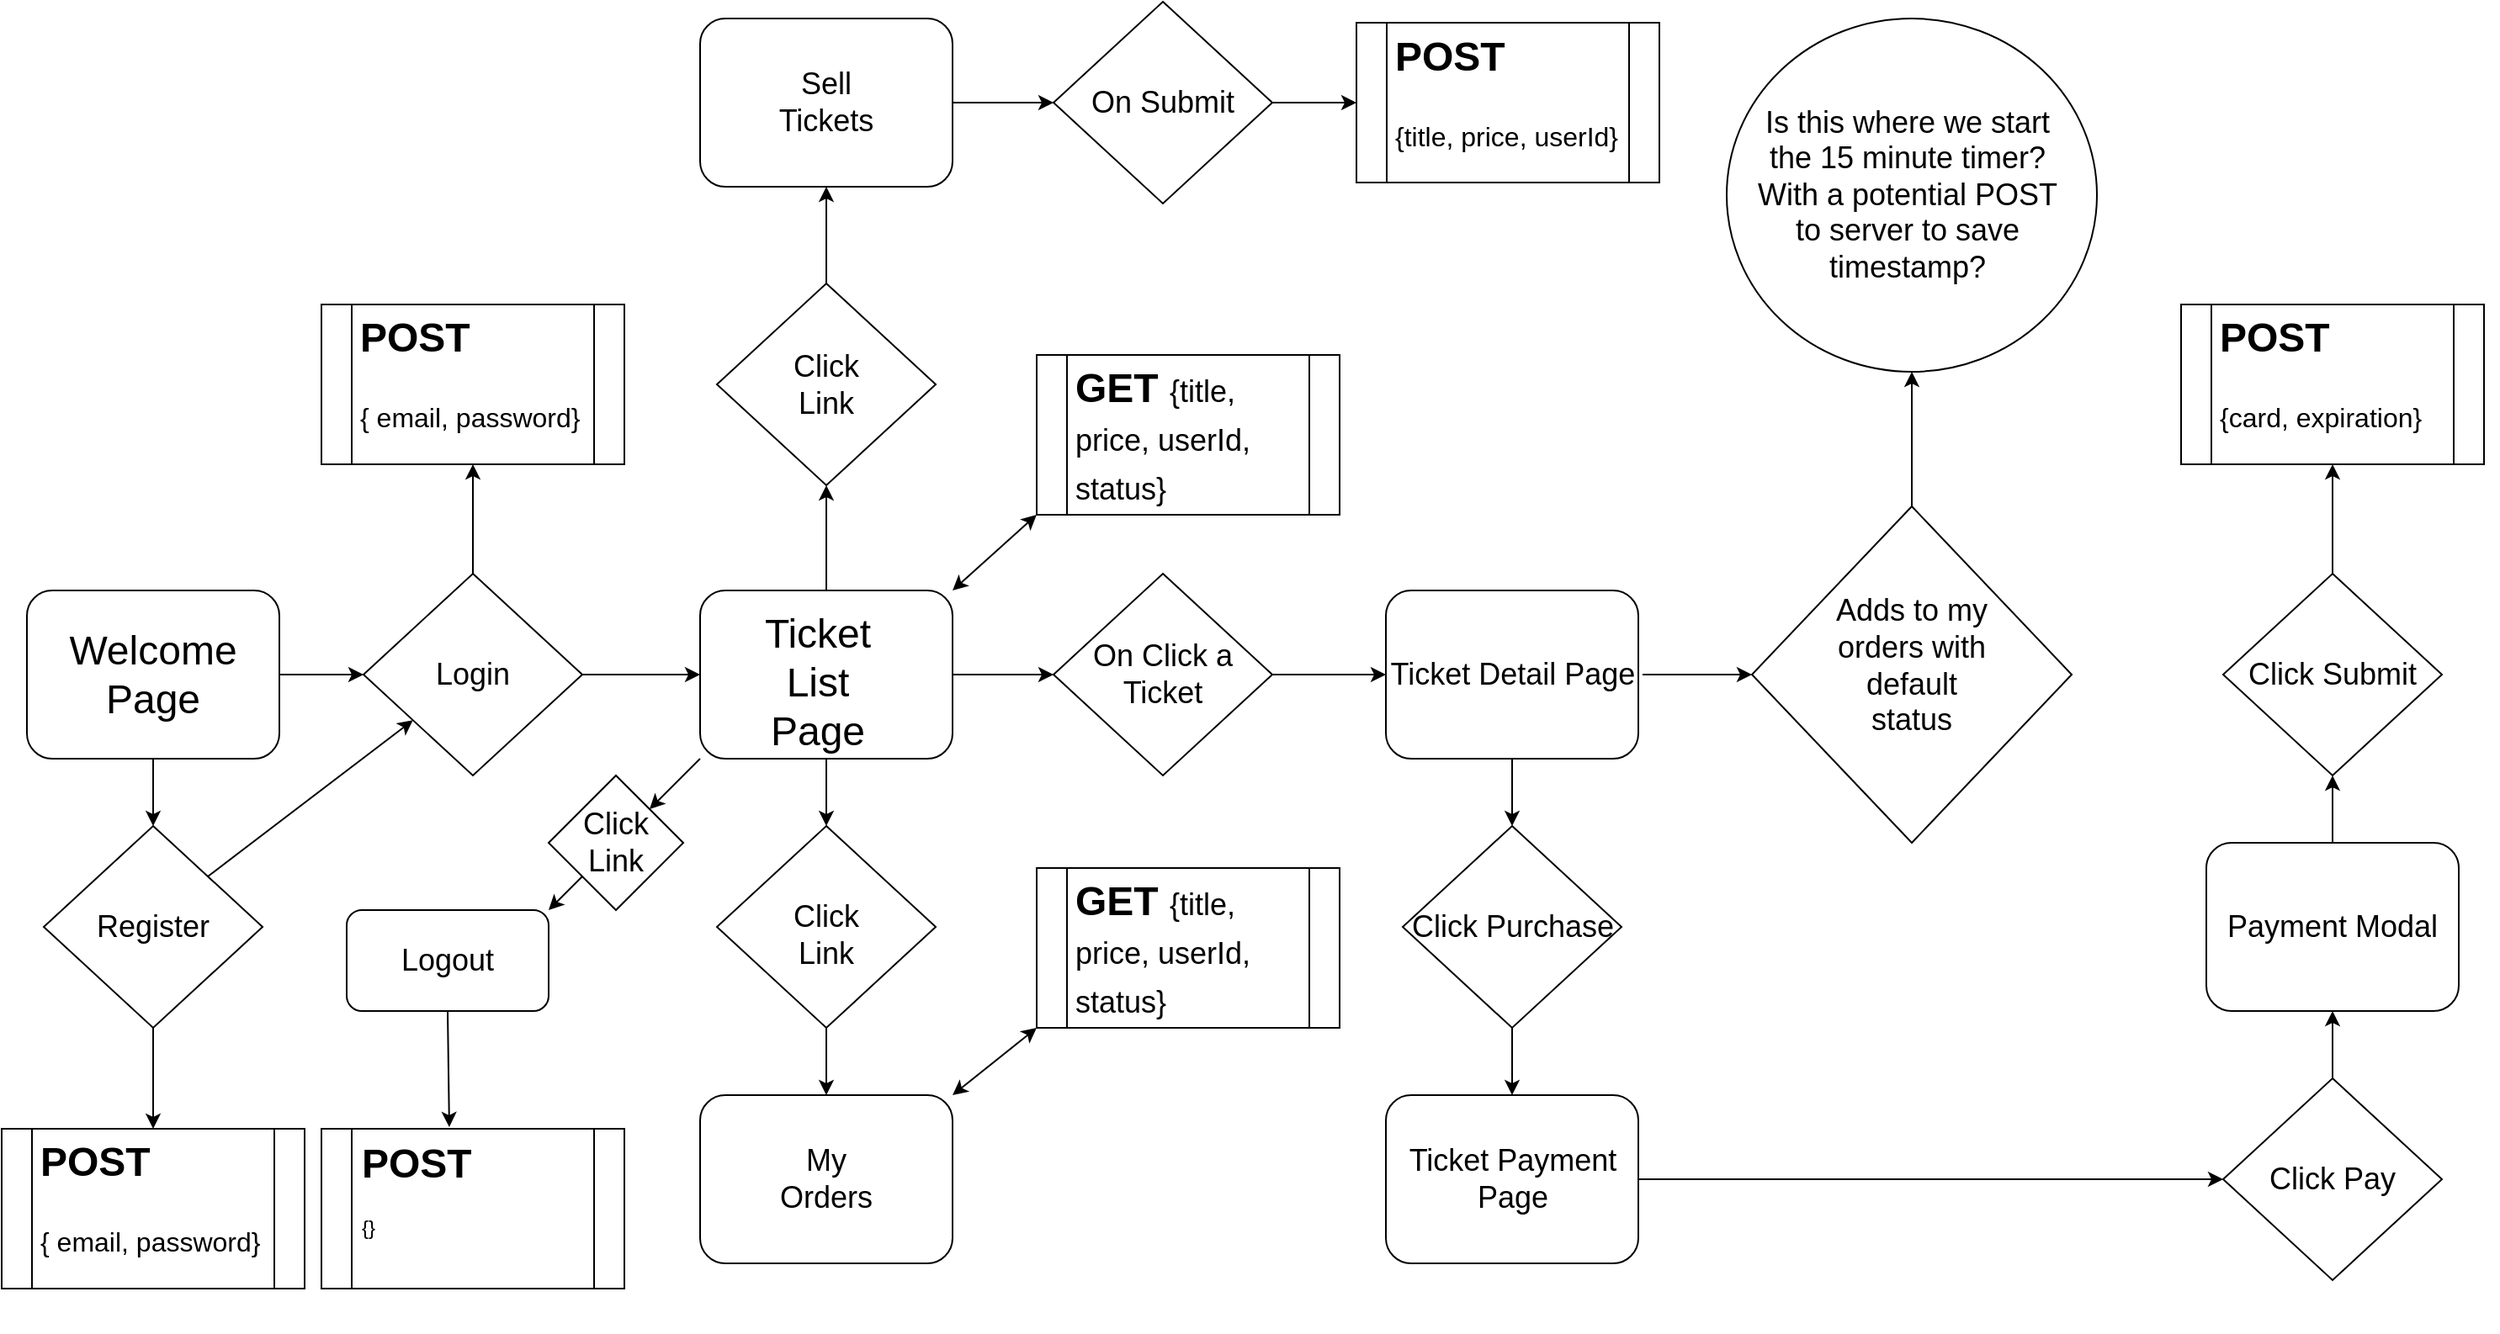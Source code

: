 <mxfile version="14.1.8" type="device"><diagram id="C5RBs43oDa-KdzZeNtuy" name="Page-1"><mxGraphModel dx="1551" dy="2320" grid="1" gridSize="10" guides="1" tooltips="1" connect="1" arrows="1" fold="1" page="1" pageScale="1" pageWidth="827" pageHeight="1169" math="0" shadow="0"><root><mxCell id="WIyWlLk6GJQsqaUBKTNV-0"/><mxCell id="WIyWlLk6GJQsqaUBKTNV-1" parent="WIyWlLk6GJQsqaUBKTNV-0"/><mxCell id="r3c4zPaoaeWvasY9uusn-0" value="" style="rounded=1;whiteSpace=wrap;html=1;" vertex="1" parent="WIyWlLk6GJQsqaUBKTNV-1"><mxGeometry x="140" y="190" width="150" height="100" as="geometry"/></mxCell><mxCell id="r3c4zPaoaeWvasY9uusn-1" value="&lt;font style=&quot;font-size: 24px&quot;&gt;Welcome Page&lt;/font&gt;" style="text;html=1;strokeColor=none;fillColor=none;align=center;verticalAlign=middle;whiteSpace=wrap;rounded=0;" vertex="1" parent="WIyWlLk6GJQsqaUBKTNV-1"><mxGeometry x="195" y="230" width="40" height="20" as="geometry"/></mxCell><mxCell id="r3c4zPaoaeWvasY9uusn-2" value="" style="rounded=1;whiteSpace=wrap;html=1;" vertex="1" parent="WIyWlLk6GJQsqaUBKTNV-1"><mxGeometry x="540" y="190" width="150" height="100" as="geometry"/></mxCell><mxCell id="r3c4zPaoaeWvasY9uusn-3" value="&lt;span style=&quot;font-size: 24px&quot;&gt;Ticket List Page&lt;/span&gt;" style="text;html=1;strokeColor=none;fillColor=none;align=center;verticalAlign=middle;whiteSpace=wrap;rounded=0;" vertex="1" parent="WIyWlLk6GJQsqaUBKTNV-1"><mxGeometry x="580" y="240" width="60" height="10" as="geometry"/></mxCell><mxCell id="r3c4zPaoaeWvasY9uusn-5" value="" style="rhombus;whiteSpace=wrap;html=1;" vertex="1" parent="WIyWlLk6GJQsqaUBKTNV-1"><mxGeometry x="340" y="180" width="130" height="120" as="geometry"/></mxCell><mxCell id="r3c4zPaoaeWvasY9uusn-6" value="&lt;font style=&quot;font-size: 18px&quot;&gt;Login&lt;/font&gt;" style="text;html=1;strokeColor=none;fillColor=none;align=center;verticalAlign=middle;whiteSpace=wrap;rounded=0;" vertex="1" parent="WIyWlLk6GJQsqaUBKTNV-1"><mxGeometry x="385" y="230" width="40" height="20" as="geometry"/></mxCell><mxCell id="r3c4zPaoaeWvasY9uusn-7" value="" style="endArrow=classic;html=1;exitX=1;exitY=0.5;exitDx=0;exitDy=0;entryX=0;entryY=0.5;entryDx=0;entryDy=0;" edge="1" parent="WIyWlLk6GJQsqaUBKTNV-1" source="r3c4zPaoaeWvasY9uusn-0" target="r3c4zPaoaeWvasY9uusn-5"><mxGeometry width="50" height="50" relative="1" as="geometry"><mxPoint x="390" y="410" as="sourcePoint"/><mxPoint x="440" y="360" as="targetPoint"/></mxGeometry></mxCell><mxCell id="r3c4zPaoaeWvasY9uusn-8" value="" style="rhombus;whiteSpace=wrap;html=1;" vertex="1" parent="WIyWlLk6GJQsqaUBKTNV-1"><mxGeometry x="175" y="350" width="80" height="80" as="geometry"/></mxCell><mxCell id="r3c4zPaoaeWvasY9uusn-9" value="" style="rhombus;whiteSpace=wrap;html=1;" vertex="1" parent="WIyWlLk6GJQsqaUBKTNV-1"><mxGeometry x="150" y="330" width="130" height="120" as="geometry"/></mxCell><mxCell id="r3c4zPaoaeWvasY9uusn-10" value="&lt;font style=&quot;font-size: 18px&quot;&gt;Register&lt;/font&gt;" style="text;html=1;strokeColor=none;fillColor=none;align=center;verticalAlign=middle;whiteSpace=wrap;rounded=0;" vertex="1" parent="WIyWlLk6GJQsqaUBKTNV-1"><mxGeometry x="195" y="380" width="40" height="20" as="geometry"/></mxCell><mxCell id="r3c4zPaoaeWvasY9uusn-11" value="" style="endArrow=classic;html=1;exitX=1;exitY=0;exitDx=0;exitDy=0;" edge="1" parent="WIyWlLk6GJQsqaUBKTNV-1" source="r3c4zPaoaeWvasY9uusn-9" target="r3c4zPaoaeWvasY9uusn-5"><mxGeometry width="50" height="50" relative="1" as="geometry"><mxPoint x="390" y="410" as="sourcePoint"/><mxPoint x="440" y="360" as="targetPoint"/></mxGeometry></mxCell><mxCell id="r3c4zPaoaeWvasY9uusn-12" value="" style="endArrow=classic;html=1;" edge="1" parent="WIyWlLk6GJQsqaUBKTNV-1" source="r3c4zPaoaeWvasY9uusn-0"><mxGeometry width="50" height="50" relative="1" as="geometry"><mxPoint x="215" y="340" as="sourcePoint"/><mxPoint x="215" y="330" as="targetPoint"/></mxGeometry></mxCell><mxCell id="r3c4zPaoaeWvasY9uusn-13" value="" style="shape=process;whiteSpace=wrap;html=1;backgroundOutline=1;" vertex="1" parent="WIyWlLk6GJQsqaUBKTNV-1"><mxGeometry x="125" y="510" width="180" height="95" as="geometry"/></mxCell><mxCell id="r3c4zPaoaeWvasY9uusn-14" value="" style="shape=process;whiteSpace=wrap;html=1;backgroundOutline=1;" vertex="1" parent="WIyWlLk6GJQsqaUBKTNV-1"><mxGeometry x="315" y="20" width="180" height="95" as="geometry"/></mxCell><mxCell id="r3c4zPaoaeWvasY9uusn-15" value="&lt;h1&gt;&lt;span&gt;POST&lt;/span&gt;&lt;/h1&gt;&lt;h1&gt;&lt;span style=&quot;font-weight: normal&quot;&gt;&lt;font size=&quot;3&quot;&gt;{ email, password}&lt;/font&gt;&lt;/span&gt;&lt;/h1&gt;" style="text;html=1;strokeColor=none;fillColor=none;spacing=5;spacingTop=-20;whiteSpace=wrap;overflow=hidden;rounded=0;" vertex="1" parent="WIyWlLk6GJQsqaUBKTNV-1"><mxGeometry x="332.5" y="20" width="145" height="80" as="geometry"/></mxCell><mxCell id="r3c4zPaoaeWvasY9uusn-16" value="" style="shape=process;whiteSpace=wrap;html=1;backgroundOutline=1;" vertex="1" parent="WIyWlLk6GJQsqaUBKTNV-1"><mxGeometry x="125" y="510" width="180" height="95" as="geometry"/></mxCell><mxCell id="r3c4zPaoaeWvasY9uusn-17" value="&lt;h1&gt;&lt;span&gt;POST&lt;/span&gt;&lt;/h1&gt;&lt;h1&gt;&lt;span style=&quot;font-weight: normal&quot;&gt;&lt;font size=&quot;3&quot;&gt;{ email, password}&lt;/font&gt;&lt;/span&gt;&lt;/h1&gt;" style="text;html=1;strokeColor=none;fillColor=none;spacing=5;spacingTop=-20;whiteSpace=wrap;overflow=hidden;rounded=0;" vertex="1" parent="WIyWlLk6GJQsqaUBKTNV-1"><mxGeometry x="142.5" y="510" width="145" height="80" as="geometry"/></mxCell><mxCell id="r3c4zPaoaeWvasY9uusn-18" value="" style="endArrow=classic;html=1;exitX=0.5;exitY=0;exitDx=0;exitDy=0;entryX=0.5;entryY=1;entryDx=0;entryDy=0;" edge="1" parent="WIyWlLk6GJQsqaUBKTNV-1" source="r3c4zPaoaeWvasY9uusn-5" target="r3c4zPaoaeWvasY9uusn-14"><mxGeometry width="50" height="50" relative="1" as="geometry"><mxPoint x="390" y="410" as="sourcePoint"/><mxPoint x="440" y="360" as="targetPoint"/></mxGeometry></mxCell><mxCell id="r3c4zPaoaeWvasY9uusn-19" value="" style="endArrow=classic;html=1;exitX=0.5;exitY=1;exitDx=0;exitDy=0;" edge="1" parent="WIyWlLk6GJQsqaUBKTNV-1" source="r3c4zPaoaeWvasY9uusn-9" target="r3c4zPaoaeWvasY9uusn-17"><mxGeometry width="50" height="50" relative="1" as="geometry"><mxPoint x="220" y="500" as="sourcePoint"/><mxPoint x="270" y="450" as="targetPoint"/></mxGeometry></mxCell><mxCell id="r3c4zPaoaeWvasY9uusn-20" value="" style="endArrow=classic;html=1;exitX=1;exitY=0.5;exitDx=0;exitDy=0;entryX=0;entryY=0.5;entryDx=0;entryDy=0;" edge="1" parent="WIyWlLk6GJQsqaUBKTNV-1" source="r3c4zPaoaeWvasY9uusn-5" target="r3c4zPaoaeWvasY9uusn-2"><mxGeometry width="50" height="50" relative="1" as="geometry"><mxPoint x="390" y="410" as="sourcePoint"/><mxPoint x="440" y="360" as="targetPoint"/></mxGeometry></mxCell><mxCell id="r3c4zPaoaeWvasY9uusn-21" value="" style="endArrow=classic;html=1;exitX=0.5;exitY=1;exitDx=0;exitDy=0;" edge="1" parent="WIyWlLk6GJQsqaUBKTNV-1" source="r3c4zPaoaeWvasY9uusn-2"><mxGeometry width="50" height="50" relative="1" as="geometry"><mxPoint x="600" y="380" as="sourcePoint"/><mxPoint x="615" y="330" as="targetPoint"/></mxGeometry></mxCell><mxCell id="r3c4zPaoaeWvasY9uusn-22" value="" style="rhombus;whiteSpace=wrap;html=1;" vertex="1" parent="WIyWlLk6GJQsqaUBKTNV-1"><mxGeometry x="550" y="330" width="130" height="120" as="geometry"/></mxCell><mxCell id="r3c4zPaoaeWvasY9uusn-23" value="&lt;span style=&quot;font-size: 18px&quot;&gt;Click Link&lt;/span&gt;" style="text;html=1;strokeColor=none;fillColor=none;align=center;verticalAlign=middle;whiteSpace=wrap;rounded=0;" vertex="1" parent="WIyWlLk6GJQsqaUBKTNV-1"><mxGeometry x="595" y="380" width="40" height="30" as="geometry"/></mxCell><mxCell id="r3c4zPaoaeWvasY9uusn-24" value="" style="rounded=1;whiteSpace=wrap;html=1;" vertex="1" parent="WIyWlLk6GJQsqaUBKTNV-1"><mxGeometry x="540" y="490" width="150" height="100" as="geometry"/></mxCell><mxCell id="r3c4zPaoaeWvasY9uusn-25" value="" style="endArrow=classic;html=1;exitX=0.5;exitY=1;exitDx=0;exitDy=0;" edge="1" parent="WIyWlLk6GJQsqaUBKTNV-1" source="r3c4zPaoaeWvasY9uusn-22" target="r3c4zPaoaeWvasY9uusn-24"><mxGeometry width="50" height="50" relative="1" as="geometry"><mxPoint x="625" y="300" as="sourcePoint"/><mxPoint x="625" y="340" as="targetPoint"/></mxGeometry></mxCell><mxCell id="r3c4zPaoaeWvasY9uusn-26" value="&lt;font style=&quot;font-size: 18px&quot;&gt;My Orders&lt;/font&gt;" style="text;html=1;strokeColor=none;fillColor=none;align=center;verticalAlign=middle;whiteSpace=wrap;rounded=0;" vertex="1" parent="WIyWlLk6GJQsqaUBKTNV-1"><mxGeometry x="595" y="530" width="40" height="20" as="geometry"/></mxCell><mxCell id="r3c4zPaoaeWvasY9uusn-27" value="" style="rhombus;whiteSpace=wrap;html=1;" vertex="1" parent="WIyWlLk6GJQsqaUBKTNV-1"><mxGeometry x="550" y="7.5" width="130" height="120" as="geometry"/></mxCell><mxCell id="r3c4zPaoaeWvasY9uusn-28" value="" style="endArrow=classic;html=1;exitX=0.5;exitY=0;exitDx=0;exitDy=0;entryX=0.5;entryY=1;entryDx=0;entryDy=0;" edge="1" parent="WIyWlLk6GJQsqaUBKTNV-1" source="r3c4zPaoaeWvasY9uusn-2" target="r3c4zPaoaeWvasY9uusn-27"><mxGeometry width="50" height="50" relative="1" as="geometry"><mxPoint x="590" y="220" as="sourcePoint"/><mxPoint x="606" y="130" as="targetPoint"/></mxGeometry></mxCell><mxCell id="r3c4zPaoaeWvasY9uusn-29" value="&lt;font style=&quot;font-size: 18px&quot;&gt;Click Link&lt;/font&gt;" style="text;html=1;strokeColor=none;fillColor=none;align=center;verticalAlign=middle;whiteSpace=wrap;rounded=0;" vertex="1" parent="WIyWlLk6GJQsqaUBKTNV-1"><mxGeometry x="595" y="58" width="40" height="20" as="geometry"/></mxCell><mxCell id="r3c4zPaoaeWvasY9uusn-30" value="" style="endArrow=classic;html=1;exitX=0.5;exitY=0;exitDx=0;exitDy=0;" edge="1" parent="WIyWlLk6GJQsqaUBKTNV-1" source="r3c4zPaoaeWvasY9uusn-27"><mxGeometry width="50" height="50" relative="1" as="geometry"><mxPoint x="600" y="30" as="sourcePoint"/><mxPoint x="615" y="-50" as="targetPoint"/></mxGeometry></mxCell><mxCell id="r3c4zPaoaeWvasY9uusn-32" value="" style="rounded=1;whiteSpace=wrap;html=1;" vertex="1" parent="WIyWlLk6GJQsqaUBKTNV-1"><mxGeometry x="540" y="-150" width="150" height="100" as="geometry"/></mxCell><mxCell id="r3c4zPaoaeWvasY9uusn-36" value="&lt;font style=&quot;font-size: 18px&quot;&gt;Sell Tickets&lt;/font&gt;" style="text;html=1;strokeColor=none;fillColor=none;align=center;verticalAlign=middle;whiteSpace=wrap;rounded=0;" vertex="1" parent="WIyWlLk6GJQsqaUBKTNV-1"><mxGeometry x="595" y="-110" width="40" height="20" as="geometry"/></mxCell><mxCell id="r3c4zPaoaeWvasY9uusn-38" value="&lt;font style=&quot;font-size: 18px&quot;&gt;Logout&lt;/font&gt;" style="rounded=1;whiteSpace=wrap;html=1;" vertex="1" parent="WIyWlLk6GJQsqaUBKTNV-1"><mxGeometry x="330" y="380" width="120" height="60" as="geometry"/></mxCell><mxCell id="r3c4zPaoaeWvasY9uusn-40" value="" style="rhombus;whiteSpace=wrap;html=1;" vertex="1" parent="WIyWlLk6GJQsqaUBKTNV-1"><mxGeometry x="450" y="300" width="80" height="80" as="geometry"/></mxCell><mxCell id="r3c4zPaoaeWvasY9uusn-41" value="&lt;span style=&quot;font-size: 18px&quot;&gt;Click Link&lt;/span&gt;" style="text;html=1;strokeColor=none;fillColor=none;align=center;verticalAlign=middle;whiteSpace=wrap;rounded=0;" vertex="1" parent="WIyWlLk6GJQsqaUBKTNV-1"><mxGeometry x="470" y="325" width="40" height="30" as="geometry"/></mxCell><mxCell id="r3c4zPaoaeWvasY9uusn-42" value="" style="endArrow=classic;html=1;exitX=0;exitY=1;exitDx=0;exitDy=0;entryX=1;entryY=0;entryDx=0;entryDy=0;" edge="1" parent="WIyWlLk6GJQsqaUBKTNV-1" source="r3c4zPaoaeWvasY9uusn-2" target="r3c4zPaoaeWvasY9uusn-40"><mxGeometry width="50" height="50" relative="1" as="geometry"><mxPoint x="540" y="320" as="sourcePoint"/><mxPoint x="590" y="270" as="targetPoint"/></mxGeometry></mxCell><mxCell id="r3c4zPaoaeWvasY9uusn-43" value="" style="endArrow=classic;html=1;exitX=0;exitY=1;exitDx=0;exitDy=0;entryX=1;entryY=0;entryDx=0;entryDy=0;" edge="1" parent="WIyWlLk6GJQsqaUBKTNV-1" source="r3c4zPaoaeWvasY9uusn-40" target="r3c4zPaoaeWvasY9uusn-38"><mxGeometry width="50" height="50" relative="1" as="geometry"><mxPoint x="460" y="430" as="sourcePoint"/><mxPoint x="510" y="380" as="targetPoint"/></mxGeometry></mxCell><mxCell id="r3c4zPaoaeWvasY9uusn-44" value="" style="endArrow=classic;html=1;exitX=0.5;exitY=1;exitDx=0;exitDy=0;entryX=0.422;entryY=-0.011;entryDx=0;entryDy=0;entryPerimeter=0;" edge="1" parent="WIyWlLk6GJQsqaUBKTNV-1" source="r3c4zPaoaeWvasY9uusn-38" target="r3c4zPaoaeWvasY9uusn-45"><mxGeometry width="50" height="50" relative="1" as="geometry"><mxPoint x="330" y="420" as="sourcePoint"/><mxPoint x="390" y="500" as="targetPoint"/></mxGeometry></mxCell><mxCell id="r3c4zPaoaeWvasY9uusn-45" value="" style="shape=process;whiteSpace=wrap;html=1;backgroundOutline=1;" vertex="1" parent="WIyWlLk6GJQsqaUBKTNV-1"><mxGeometry x="315" y="510" width="180" height="95" as="geometry"/></mxCell><mxCell id="r3c4zPaoaeWvasY9uusn-46" value="&lt;h1&gt;&lt;span&gt;POST&lt;/span&gt;&lt;br&gt;&lt;/h1&gt;&lt;div&gt;{}&lt;/div&gt;" style="text;html=1;strokeColor=none;fillColor=none;spacing=5;spacingTop=-20;whiteSpace=wrap;overflow=hidden;rounded=0;" vertex="1" parent="WIyWlLk6GJQsqaUBKTNV-1"><mxGeometry x="333.5" y="511" width="190" height="120" as="geometry"/></mxCell><mxCell id="r3c4zPaoaeWvasY9uusn-49" value="" style="endArrow=classic;html=1;exitX=1;exitY=0.5;exitDx=0;exitDy=0;" edge="1" parent="WIyWlLk6GJQsqaUBKTNV-1" source="r3c4zPaoaeWvasY9uusn-32"><mxGeometry width="50" height="50" relative="1" as="geometry"><mxPoint x="730" y="-70" as="sourcePoint"/><mxPoint x="750" y="-100" as="targetPoint"/></mxGeometry></mxCell><mxCell id="r3c4zPaoaeWvasY9uusn-51" value="&lt;font style=&quot;font-size: 18px&quot;&gt;On Submit&lt;/font&gt;" style="rhombus;whiteSpace=wrap;html=1;" vertex="1" parent="WIyWlLk6GJQsqaUBKTNV-1"><mxGeometry x="750" y="-160" width="130" height="120" as="geometry"/></mxCell><mxCell id="r3c4zPaoaeWvasY9uusn-56" style="edgeStyle=orthogonalEdgeStyle;rounded=0;orthogonalLoop=1;jettySize=auto;html=1;exitX=1;exitY=0.25;exitDx=0;exitDy=0;entryX=1;entryY=0;entryDx=0;entryDy=0;" edge="1" parent="WIyWlLk6GJQsqaUBKTNV-1" source="r3c4zPaoaeWvasY9uusn-53" target="r3c4zPaoaeWvasY9uusn-54"><mxGeometry relative="1" as="geometry"/></mxCell><mxCell id="r3c4zPaoaeWvasY9uusn-53" value="" style="shape=process;whiteSpace=wrap;html=1;backgroundOutline=1;" vertex="1" parent="WIyWlLk6GJQsqaUBKTNV-1"><mxGeometry x="930" y="-147.5" width="180" height="95" as="geometry"/></mxCell><mxCell id="r3c4zPaoaeWvasY9uusn-54" value="&lt;h1&gt;&lt;span&gt;POST&lt;/span&gt;&lt;/h1&gt;&lt;h1&gt;&lt;span style=&quot;font-weight: normal&quot;&gt;&lt;font size=&quot;3&quot;&gt;{title, price, userId}&lt;/font&gt;&lt;/span&gt;&lt;/h1&gt;" style="text;html=1;strokeColor=none;fillColor=none;spacing=5;spacingTop=-20;whiteSpace=wrap;overflow=hidden;rounded=0;" vertex="1" parent="WIyWlLk6GJQsqaUBKTNV-1"><mxGeometry x="947.5" y="-147.5" width="145" height="80" as="geometry"/></mxCell><mxCell id="r3c4zPaoaeWvasY9uusn-55" value="" style="endArrow=classic;html=1;exitX=1;exitY=0.5;exitDx=0;exitDy=0;entryX=0;entryY=0.5;entryDx=0;entryDy=0;" edge="1" parent="WIyWlLk6GJQsqaUBKTNV-1" source="r3c4zPaoaeWvasY9uusn-51" target="r3c4zPaoaeWvasY9uusn-53"><mxGeometry width="50" height="50" relative="1" as="geometry"><mxPoint x="890" y="-70" as="sourcePoint"/><mxPoint x="940" y="-120" as="targetPoint"/></mxGeometry></mxCell><mxCell id="r3c4zPaoaeWvasY9uusn-58" value="&lt;font style=&quot;font-size: 18px&quot;&gt;On Click a Ticket&lt;/font&gt;" style="rhombus;whiteSpace=wrap;html=1;" vertex="1" parent="WIyWlLk6GJQsqaUBKTNV-1"><mxGeometry x="750" y="180" width="130" height="120" as="geometry"/></mxCell><mxCell id="r3c4zPaoaeWvasY9uusn-59" value="" style="endArrow=classic;html=1;exitX=1;exitY=0.5;exitDx=0;exitDy=0;" edge="1" parent="WIyWlLk6GJQsqaUBKTNV-1" source="r3c4zPaoaeWvasY9uusn-2"><mxGeometry width="50" height="50" relative="1" as="geometry"><mxPoint x="700" y="280" as="sourcePoint"/><mxPoint x="750" y="240" as="targetPoint"/></mxGeometry></mxCell><mxCell id="r3c4zPaoaeWvasY9uusn-60" value="&lt;font style=&quot;font-size: 18px&quot;&gt;Ticket Detail Page&lt;/font&gt;" style="rounded=1;whiteSpace=wrap;html=1;" vertex="1" parent="WIyWlLk6GJQsqaUBKTNV-1"><mxGeometry x="947.5" y="190" width="150" height="100" as="geometry"/></mxCell><mxCell id="r3c4zPaoaeWvasY9uusn-61" value="" style="endArrow=classic;html=1;exitX=1;exitY=0.5;exitDx=0;exitDy=0;entryX=0;entryY=0.5;entryDx=0;entryDy=0;" edge="1" parent="WIyWlLk6GJQsqaUBKTNV-1" source="r3c4zPaoaeWvasY9uusn-58" target="r3c4zPaoaeWvasY9uusn-60"><mxGeometry width="50" height="50" relative="1" as="geometry"><mxPoint x="890" y="260" as="sourcePoint"/><mxPoint x="940" y="210" as="targetPoint"/></mxGeometry></mxCell><mxCell id="r3c4zPaoaeWvasY9uusn-63" value="&lt;font style=&quot;font-size: 18px&quot;&gt;Click Purchase&lt;/font&gt;" style="rhombus;whiteSpace=wrap;html=1;" vertex="1" parent="WIyWlLk6GJQsqaUBKTNV-1"><mxGeometry x="957.5" y="330" width="130" height="120" as="geometry"/></mxCell><mxCell id="r3c4zPaoaeWvasY9uusn-64" value="&lt;font style=&quot;font-size: 18px&quot;&gt;Ticket Payment Page&lt;/font&gt;" style="rounded=1;whiteSpace=wrap;html=1;" vertex="1" parent="WIyWlLk6GJQsqaUBKTNV-1"><mxGeometry x="947.5" y="490" width="150" height="100" as="geometry"/></mxCell><mxCell id="r3c4zPaoaeWvasY9uusn-65" value="" style="endArrow=classic;html=1;exitX=0.5;exitY=1;exitDx=0;exitDy=0;entryX=0.5;entryY=0;entryDx=0;entryDy=0;" edge="1" parent="WIyWlLk6GJQsqaUBKTNV-1" source="r3c4zPaoaeWvasY9uusn-60" target="r3c4zPaoaeWvasY9uusn-63"><mxGeometry width="50" height="50" relative="1" as="geometry"><mxPoint x="980" y="350" as="sourcePoint"/><mxPoint x="1030" y="300" as="targetPoint"/></mxGeometry></mxCell><mxCell id="r3c4zPaoaeWvasY9uusn-66" value="" style="endArrow=classic;html=1;exitX=0.5;exitY=1;exitDx=0;exitDy=0;entryX=0.5;entryY=0;entryDx=0;entryDy=0;" edge="1" parent="WIyWlLk6GJQsqaUBKTNV-1" source="r3c4zPaoaeWvasY9uusn-63" target="r3c4zPaoaeWvasY9uusn-64"><mxGeometry width="50" height="50" relative="1" as="geometry"><mxPoint x="1040" y="500" as="sourcePoint"/><mxPoint x="1090" y="450" as="targetPoint"/></mxGeometry></mxCell><mxCell id="r3c4zPaoaeWvasY9uusn-67" value="&lt;font style=&quot;font-size: 18px&quot;&gt;Click Pay&lt;/font&gt;" style="rhombus;whiteSpace=wrap;html=1;" vertex="1" parent="WIyWlLk6GJQsqaUBKTNV-1"><mxGeometry x="1445" y="480" width="130" height="120" as="geometry"/></mxCell><mxCell id="r3c4zPaoaeWvasY9uusn-68" value="" style="endArrow=classic;html=1;exitX=1;exitY=0.5;exitDx=0;exitDy=0;entryX=0;entryY=0.5;entryDx=0;entryDy=0;" edge="1" parent="WIyWlLk6GJQsqaUBKTNV-1" source="r3c4zPaoaeWvasY9uusn-64" target="r3c4zPaoaeWvasY9uusn-67"><mxGeometry width="50" height="50" relative="1" as="geometry"><mxPoint x="1110" y="570" as="sourcePoint"/><mxPoint x="1160" y="520" as="targetPoint"/></mxGeometry></mxCell><mxCell id="r3c4zPaoaeWvasY9uusn-69" value="&lt;font style=&quot;font-size: 18px&quot;&gt;Payment Modal&lt;/font&gt;" style="rounded=1;whiteSpace=wrap;html=1;" vertex="1" parent="WIyWlLk6GJQsqaUBKTNV-1"><mxGeometry x="1435" y="340" width="150" height="100" as="geometry"/></mxCell><mxCell id="r3c4zPaoaeWvasY9uusn-70" value="" style="endArrow=classic;html=1;exitX=0.5;exitY=0;exitDx=0;exitDy=0;entryX=0.5;entryY=1;entryDx=0;entryDy=0;" edge="1" parent="WIyWlLk6GJQsqaUBKTNV-1" source="r3c4zPaoaeWvasY9uusn-67" target="r3c4zPaoaeWvasY9uusn-69"><mxGeometry width="50" height="50" relative="1" as="geometry"><mxPoint x="1565" y="500" as="sourcePoint"/><mxPoint x="1615" y="450" as="targetPoint"/></mxGeometry></mxCell><mxCell id="r3c4zPaoaeWvasY9uusn-71" value="" style="endArrow=classic;html=1;exitX=0.5;exitY=0;exitDx=0;exitDy=0;entryX=0.5;entryY=1;entryDx=0;entryDy=0;" edge="1" parent="WIyWlLk6GJQsqaUBKTNV-1" source="r3c4zPaoaeWvasY9uusn-69" target="r3c4zPaoaeWvasY9uusn-72"><mxGeometry width="50" height="50" relative="1" as="geometry"><mxPoint x="1525" y="310" as="sourcePoint"/><mxPoint x="1510" y="280" as="targetPoint"/></mxGeometry></mxCell><mxCell id="r3c4zPaoaeWvasY9uusn-72" value="&lt;span style=&quot;font-size: 18px&quot;&gt;Click Submit&lt;/span&gt;" style="rhombus;whiteSpace=wrap;html=1;" vertex="1" parent="WIyWlLk6GJQsqaUBKTNV-1"><mxGeometry x="1445" y="180" width="130" height="120" as="geometry"/></mxCell><mxCell id="r3c4zPaoaeWvasY9uusn-74" style="edgeStyle=orthogonalEdgeStyle;rounded=0;orthogonalLoop=1;jettySize=auto;html=1;exitX=1;exitY=0.25;exitDx=0;exitDy=0;entryX=1;entryY=0;entryDx=0;entryDy=0;" edge="1" parent="WIyWlLk6GJQsqaUBKTNV-1" source="r3c4zPaoaeWvasY9uusn-75" target="r3c4zPaoaeWvasY9uusn-76"><mxGeometry relative="1" as="geometry"/></mxCell><mxCell id="r3c4zPaoaeWvasY9uusn-75" value="" style="shape=process;whiteSpace=wrap;html=1;backgroundOutline=1;" vertex="1" parent="WIyWlLk6GJQsqaUBKTNV-1"><mxGeometry x="1420" y="20" width="180" height="95" as="geometry"/></mxCell><mxCell id="r3c4zPaoaeWvasY9uusn-76" value="&lt;h1&gt;&lt;span&gt;POST&lt;/span&gt;&lt;/h1&gt;&lt;h1&gt;&lt;span style=&quot;font-weight: normal&quot;&gt;&lt;font size=&quot;3&quot;&gt;{card, expiration}&lt;/font&gt;&lt;/span&gt;&lt;/h1&gt;" style="text;html=1;strokeColor=none;fillColor=none;spacing=5;spacingTop=-20;whiteSpace=wrap;overflow=hidden;rounded=0;" vertex="1" parent="WIyWlLk6GJQsqaUBKTNV-1"><mxGeometry x="1437.5" y="20" width="145" height="80" as="geometry"/></mxCell><mxCell id="r3c4zPaoaeWvasY9uusn-77" value="" style="endArrow=classic;html=1;exitX=0.5;exitY=0;exitDx=0;exitDy=0;entryX=0.5;entryY=1;entryDx=0;entryDy=0;" edge="1" parent="WIyWlLk6GJQsqaUBKTNV-1" source="r3c4zPaoaeWvasY9uusn-72" target="r3c4zPaoaeWvasY9uusn-75"><mxGeometry width="50" height="50" relative="1" as="geometry"><mxPoint x="1515" y="190" as="sourcePoint"/><mxPoint x="1565" y="140" as="targetPoint"/></mxGeometry></mxCell><mxCell id="r3c4zPaoaeWvasY9uusn-79" value="" style="shape=process;whiteSpace=wrap;html=1;backgroundOutline=1;" vertex="1" parent="WIyWlLk6GJQsqaUBKTNV-1"><mxGeometry x="740" y="50" width="180" height="95" as="geometry"/></mxCell><mxCell id="r3c4zPaoaeWvasY9uusn-80" value="&lt;h1&gt;&lt;span&gt;GET&amp;nbsp;&lt;/span&gt;&lt;span style=&quot;font-weight: normal&quot;&gt;&lt;font style=&quot;font-size: 18px&quot;&gt;{title, price, userId, status}&lt;/font&gt;&lt;/span&gt;&lt;/h1&gt;" style="text;html=1;strokeColor=none;fillColor=none;spacing=5;spacingTop=-20;whiteSpace=wrap;overflow=hidden;rounded=0;" vertex="1" parent="WIyWlLk6GJQsqaUBKTNV-1"><mxGeometry x="757.5" y="50" width="145" height="90" as="geometry"/></mxCell><mxCell id="r3c4zPaoaeWvasY9uusn-81" value="" style="endArrow=classic;startArrow=classic;html=1;exitX=1;exitY=0;exitDx=0;exitDy=0;entryX=0;entryY=1;entryDx=0;entryDy=0;" edge="1" parent="WIyWlLk6GJQsqaUBKTNV-1" source="r3c4zPaoaeWvasY9uusn-2" target="r3c4zPaoaeWvasY9uusn-79"><mxGeometry width="50" height="50" relative="1" as="geometry"><mxPoint x="700" y="200" as="sourcePoint"/><mxPoint x="750" y="150" as="targetPoint"/></mxGeometry></mxCell><mxCell id="r3c4zPaoaeWvasY9uusn-86" value="" style="shape=process;whiteSpace=wrap;html=1;backgroundOutline=1;" vertex="1" parent="WIyWlLk6GJQsqaUBKTNV-1"><mxGeometry x="740" y="355" width="180" height="95" as="geometry"/></mxCell><mxCell id="r3c4zPaoaeWvasY9uusn-87" value="&lt;h1&gt;GET&amp;nbsp;&lt;span style=&quot;font-weight: normal&quot;&gt;&lt;font style=&quot;font-size: 18px&quot;&gt;{title, price, userId, status}&lt;/font&gt;&lt;/span&gt;&lt;/h1&gt;" style="text;html=1;strokeColor=none;fillColor=none;spacing=5;spacingTop=-20;whiteSpace=wrap;overflow=hidden;rounded=0;" vertex="1" parent="WIyWlLk6GJQsqaUBKTNV-1"><mxGeometry x="757.5" y="355" width="145" height="95" as="geometry"/></mxCell><mxCell id="r3c4zPaoaeWvasY9uusn-90" value="" style="endArrow=classic;startArrow=classic;html=1;exitX=1;exitY=0;exitDx=0;exitDy=0;entryX=0;entryY=1;entryDx=0;entryDy=0;" edge="1" parent="WIyWlLk6GJQsqaUBKTNV-1" source="r3c4zPaoaeWvasY9uusn-24" target="r3c4zPaoaeWvasY9uusn-86"><mxGeometry width="50" height="50" relative="1" as="geometry"><mxPoint x="700" y="510" as="sourcePoint"/><mxPoint x="750" y="460" as="targetPoint"/></mxGeometry></mxCell><mxCell id="r3c4zPaoaeWvasY9uusn-92" value="" style="rhombus;whiteSpace=wrap;html=1;" vertex="1" parent="WIyWlLk6GJQsqaUBKTNV-1"><mxGeometry x="1165" y="140" width="190" height="200" as="geometry"/></mxCell><mxCell id="r3c4zPaoaeWvasY9uusn-93" value="&lt;span style=&quot;font-size: 18px&quot;&gt;Adds to my orders with default status&lt;/span&gt;" style="text;html=1;strokeColor=none;fillColor=none;align=center;verticalAlign=middle;whiteSpace=wrap;rounded=0;" vertex="1" parent="WIyWlLk6GJQsqaUBKTNV-1"><mxGeometry x="1210" y="190" width="100" height="90" as="geometry"/></mxCell><mxCell id="r3c4zPaoaeWvasY9uusn-94" value="" style="endArrow=classic;html=1;entryX=0;entryY=0.5;entryDx=0;entryDy=0;" edge="1" parent="WIyWlLk6GJQsqaUBKTNV-1" target="r3c4zPaoaeWvasY9uusn-92"><mxGeometry width="50" height="50" relative="1" as="geometry"><mxPoint x="1100" y="240" as="sourcePoint"/><mxPoint x="1170" y="200" as="targetPoint"/></mxGeometry></mxCell><mxCell id="r3c4zPaoaeWvasY9uusn-95" value="" style="endArrow=classic;html=1;exitX=0.5;exitY=0;exitDx=0;exitDy=0;entryX=0.5;entryY=1;entryDx=0;entryDy=0;" edge="1" parent="WIyWlLk6GJQsqaUBKTNV-1" source="r3c4zPaoaeWvasY9uusn-92" target="r3c4zPaoaeWvasY9uusn-97"><mxGeometry width="50" height="50" relative="1" as="geometry"><mxPoint x="1250" y="120" as="sourcePoint"/><mxPoint x="1240" y="70" as="targetPoint"/></mxGeometry></mxCell><mxCell id="r3c4zPaoaeWvasY9uusn-96" value="Text" style="text;html=1;strokeColor=none;fillColor=none;align=center;verticalAlign=middle;whiteSpace=wrap;rounded=0;" vertex="1" parent="WIyWlLk6GJQsqaUBKTNV-1"><mxGeometry x="1180" width="40" height="20" as="geometry"/></mxCell><mxCell id="r3c4zPaoaeWvasY9uusn-97" value="" style="ellipse;whiteSpace=wrap;html=1;" vertex="1" parent="WIyWlLk6GJQsqaUBKTNV-1"><mxGeometry x="1150" y="-150" width="220" height="210" as="geometry"/></mxCell><mxCell id="r3c4zPaoaeWvasY9uusn-99" value="&lt;font style=&quot;font-size: 18px&quot;&gt;Is this where we start the 15 minute timer? With a potential POST to server to save timestamp?&lt;/font&gt;" style="text;html=1;strokeColor=none;fillColor=none;align=center;verticalAlign=middle;whiteSpace=wrap;rounded=0;" vertex="1" parent="WIyWlLk6GJQsqaUBKTNV-1"><mxGeometry x="1165" y="-105" width="185" height="120" as="geometry"/></mxCell></root></mxGraphModel></diagram></mxfile>